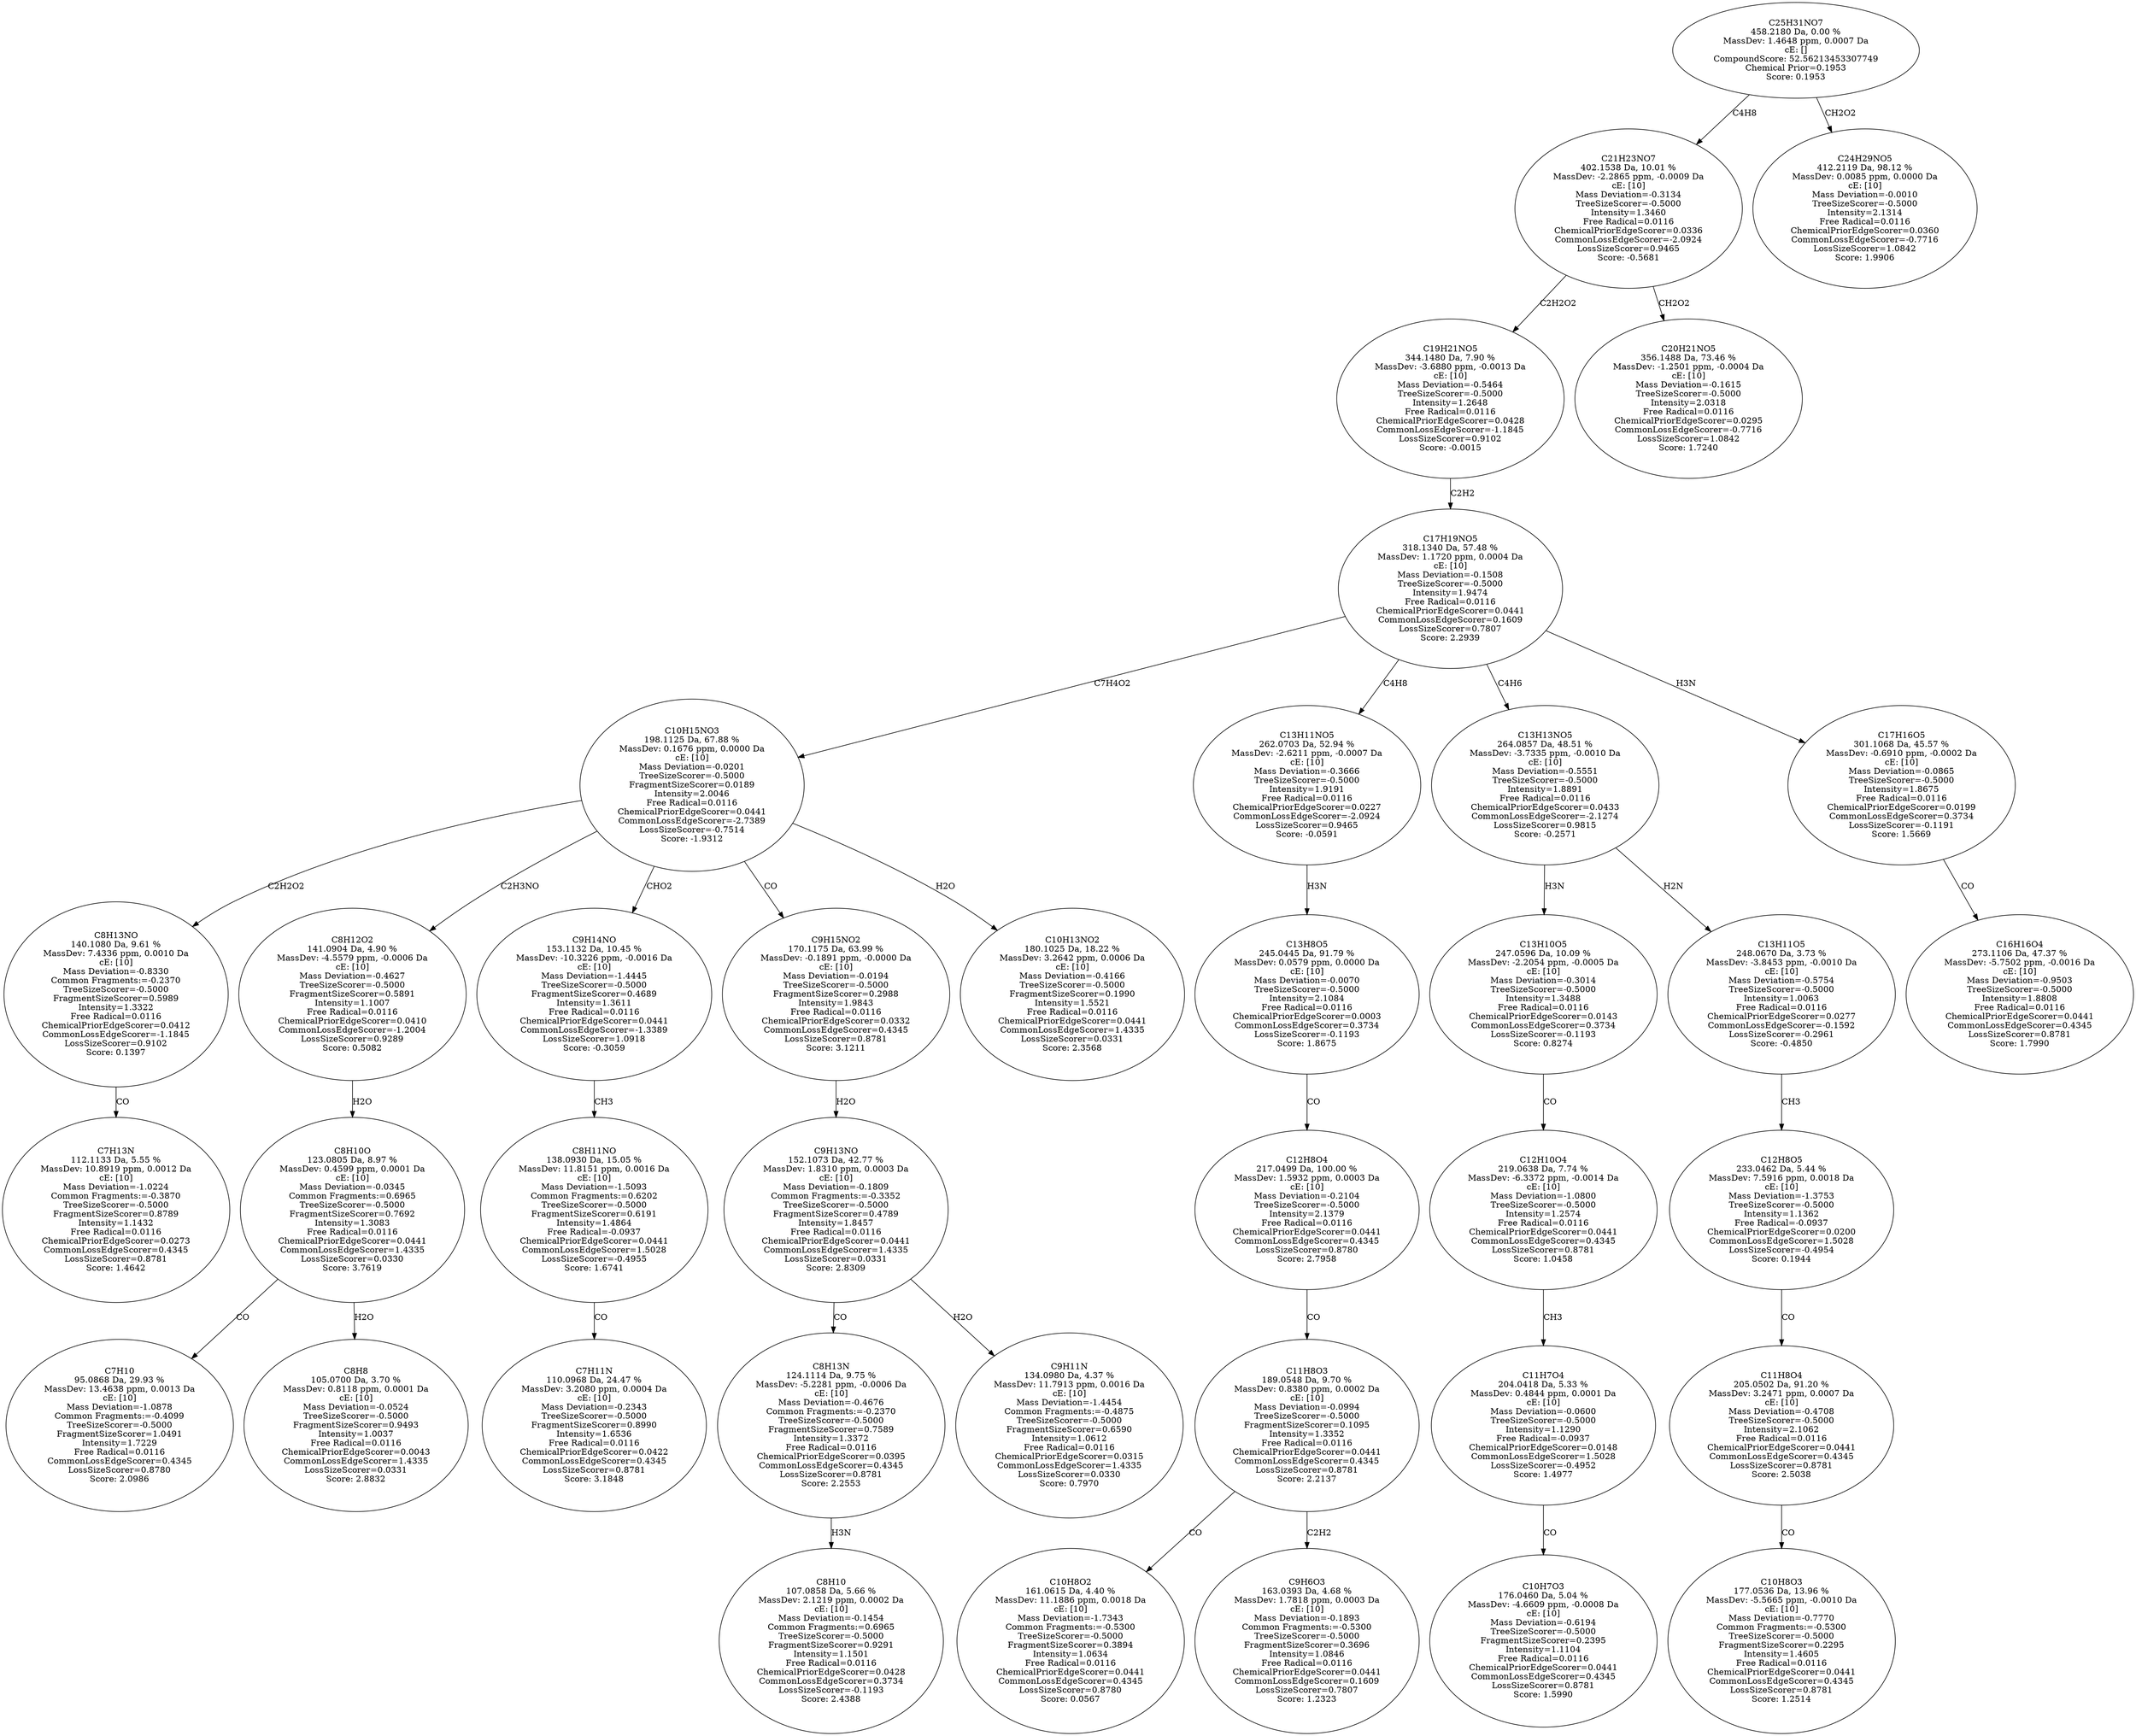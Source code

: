 strict digraph {
v1 [label="C7H13N\n112.1133 Da, 5.55 %\nMassDev: 10.8919 ppm, 0.0012 Da\ncE: [10]\nMass Deviation=-1.0224\nCommon Fragments:=-0.3870\nTreeSizeScorer=-0.5000\nFragmentSizeScorer=0.8789\nIntensity=1.1432\nFree Radical=0.0116\nChemicalPriorEdgeScorer=0.0273\nCommonLossEdgeScorer=0.4345\nLossSizeScorer=0.8781\nScore: 1.4642"];
v2 [label="C8H13NO\n140.1080 Da, 9.61 %\nMassDev: 7.4336 ppm, 0.0010 Da\ncE: [10]\nMass Deviation=-0.8330\nCommon Fragments:=-0.2370\nTreeSizeScorer=-0.5000\nFragmentSizeScorer=0.5989\nIntensity=1.3322\nFree Radical=0.0116\nChemicalPriorEdgeScorer=0.0412\nCommonLossEdgeScorer=-1.1845\nLossSizeScorer=0.9102\nScore: 0.1397"];
v3 [label="C7H10\n95.0868 Da, 29.93 %\nMassDev: 13.4638 ppm, 0.0013 Da\ncE: [10]\nMass Deviation=-1.0878\nCommon Fragments:=-0.4099\nTreeSizeScorer=-0.5000\nFragmentSizeScorer=1.0491\nIntensity=1.7229\nFree Radical=0.0116\nCommonLossEdgeScorer=0.4345\nLossSizeScorer=0.8780\nScore: 2.0986"];
v4 [label="C8H8\n105.0700 Da, 3.70 %\nMassDev: 0.8118 ppm, 0.0001 Da\ncE: [10]\nMass Deviation=-0.0524\nTreeSizeScorer=-0.5000\nFragmentSizeScorer=0.9493\nIntensity=1.0037\nFree Radical=0.0116\nChemicalPriorEdgeScorer=0.0043\nCommonLossEdgeScorer=1.4335\nLossSizeScorer=0.0331\nScore: 2.8832"];
v5 [label="C8H10O\n123.0805 Da, 8.97 %\nMassDev: 0.4599 ppm, 0.0001 Da\ncE: [10]\nMass Deviation=-0.0345\nCommon Fragments:=0.6965\nTreeSizeScorer=-0.5000\nFragmentSizeScorer=0.7692\nIntensity=1.3083\nFree Radical=0.0116\nChemicalPriorEdgeScorer=0.0441\nCommonLossEdgeScorer=1.4335\nLossSizeScorer=0.0330\nScore: 3.7619"];
v6 [label="C8H12O2\n141.0904 Da, 4.90 %\nMassDev: -4.5579 ppm, -0.0006 Da\ncE: [10]\nMass Deviation=-0.4627\nTreeSizeScorer=-0.5000\nFragmentSizeScorer=0.5891\nIntensity=1.1007\nFree Radical=0.0116\nChemicalPriorEdgeScorer=0.0410\nCommonLossEdgeScorer=-1.2004\nLossSizeScorer=0.9289\nScore: 0.5082"];
v7 [label="C7H11N\n110.0968 Da, 24.47 %\nMassDev: 3.2080 ppm, 0.0004 Da\ncE: [10]\nMass Deviation=-0.2343\nTreeSizeScorer=-0.5000\nFragmentSizeScorer=0.8990\nIntensity=1.6536\nFree Radical=0.0116\nChemicalPriorEdgeScorer=0.0422\nCommonLossEdgeScorer=0.4345\nLossSizeScorer=0.8781\nScore: 3.1848"];
v8 [label="C8H11NO\n138.0930 Da, 15.05 %\nMassDev: 11.8151 ppm, 0.0016 Da\ncE: [10]\nMass Deviation=-1.5093\nCommon Fragments:=0.6202\nTreeSizeScorer=-0.5000\nFragmentSizeScorer=0.6191\nIntensity=1.4864\nFree Radical=-0.0937\nChemicalPriorEdgeScorer=0.0441\nCommonLossEdgeScorer=1.5028\nLossSizeScorer=-0.4955\nScore: 1.6741"];
v9 [label="C9H14NO\n153.1132 Da, 10.45 %\nMassDev: -10.3226 ppm, -0.0016 Da\ncE: [10]\nMass Deviation=-1.4445\nTreeSizeScorer=-0.5000\nFragmentSizeScorer=0.4689\nIntensity=1.3611\nFree Radical=0.0116\nChemicalPriorEdgeScorer=0.0441\nCommonLossEdgeScorer=-1.3389\nLossSizeScorer=1.0918\nScore: -0.3059"];
v10 [label="C8H10\n107.0858 Da, 5.66 %\nMassDev: 2.1219 ppm, 0.0002 Da\ncE: [10]\nMass Deviation=-0.1454\nCommon Fragments:=0.6965\nTreeSizeScorer=-0.5000\nFragmentSizeScorer=0.9291\nIntensity=1.1501\nFree Radical=0.0116\nChemicalPriorEdgeScorer=0.0428\nCommonLossEdgeScorer=0.3734\nLossSizeScorer=-0.1193\nScore: 2.4388"];
v11 [label="C8H13N\n124.1114 Da, 9.75 %\nMassDev: -5.2281 ppm, -0.0006 Da\ncE: [10]\nMass Deviation=-0.4676\nCommon Fragments:=-0.2370\nTreeSizeScorer=-0.5000\nFragmentSizeScorer=0.7589\nIntensity=1.3372\nFree Radical=0.0116\nChemicalPriorEdgeScorer=0.0395\nCommonLossEdgeScorer=0.4345\nLossSizeScorer=0.8781\nScore: 2.2553"];
v12 [label="C9H11N\n134.0980 Da, 4.37 %\nMassDev: 11.7913 ppm, 0.0016 Da\ncE: [10]\nMass Deviation=-1.4454\nCommon Fragments:=-0.4875\nTreeSizeScorer=-0.5000\nFragmentSizeScorer=0.6590\nIntensity=1.0612\nFree Radical=0.0116\nChemicalPriorEdgeScorer=0.0315\nCommonLossEdgeScorer=1.4335\nLossSizeScorer=0.0330\nScore: 0.7970"];
v13 [label="C9H13NO\n152.1073 Da, 42.77 %\nMassDev: 1.8310 ppm, 0.0003 Da\ncE: [10]\nMass Deviation=-0.1809\nCommon Fragments:=-0.3352\nTreeSizeScorer=-0.5000\nFragmentSizeScorer=0.4789\nIntensity=1.8457\nFree Radical=0.0116\nChemicalPriorEdgeScorer=0.0441\nCommonLossEdgeScorer=1.4335\nLossSizeScorer=0.0331\nScore: 2.8309"];
v14 [label="C9H15NO2\n170.1175 Da, 63.99 %\nMassDev: -0.1891 ppm, -0.0000 Da\ncE: [10]\nMass Deviation=-0.0194\nTreeSizeScorer=-0.5000\nFragmentSizeScorer=0.2988\nIntensity=1.9843\nFree Radical=0.0116\nChemicalPriorEdgeScorer=0.0332\nCommonLossEdgeScorer=0.4345\nLossSizeScorer=0.8781\nScore: 3.1211"];
v15 [label="C10H13NO2\n180.1025 Da, 18.22 %\nMassDev: 3.2642 ppm, 0.0006 Da\ncE: [10]\nMass Deviation=-0.4166\nTreeSizeScorer=-0.5000\nFragmentSizeScorer=0.1990\nIntensity=1.5521\nFree Radical=0.0116\nChemicalPriorEdgeScorer=0.0441\nCommonLossEdgeScorer=1.4335\nLossSizeScorer=0.0331\nScore: 2.3568"];
v16 [label="C10H15NO3\n198.1125 Da, 67.88 %\nMassDev: 0.1676 ppm, 0.0000 Da\ncE: [10]\nMass Deviation=-0.0201\nTreeSizeScorer=-0.5000\nFragmentSizeScorer=0.0189\nIntensity=2.0046\nFree Radical=0.0116\nChemicalPriorEdgeScorer=0.0441\nCommonLossEdgeScorer=-2.7389\nLossSizeScorer=-0.7514\nScore: -1.9312"];
v17 [label="C10H8O2\n161.0615 Da, 4.40 %\nMassDev: 11.1886 ppm, 0.0018 Da\ncE: [10]\nMass Deviation=-1.7343\nCommon Fragments:=-0.5300\nTreeSizeScorer=-0.5000\nFragmentSizeScorer=0.3894\nIntensity=1.0634\nFree Radical=0.0116\nChemicalPriorEdgeScorer=0.0441\nCommonLossEdgeScorer=0.4345\nLossSizeScorer=0.8780\nScore: 0.0567"];
v18 [label="C9H6O3\n163.0393 Da, 4.68 %\nMassDev: 1.7818 ppm, 0.0003 Da\ncE: [10]\nMass Deviation=-0.1893\nCommon Fragments:=-0.5300\nTreeSizeScorer=-0.5000\nFragmentSizeScorer=0.3696\nIntensity=1.0846\nFree Radical=0.0116\nChemicalPriorEdgeScorer=0.0441\nCommonLossEdgeScorer=0.1609\nLossSizeScorer=0.7807\nScore: 1.2323"];
v19 [label="C11H8O3\n189.0548 Da, 9.70 %\nMassDev: 0.8380 ppm, 0.0002 Da\ncE: [10]\nMass Deviation=-0.0994\nTreeSizeScorer=-0.5000\nFragmentSizeScorer=0.1095\nIntensity=1.3352\nFree Radical=0.0116\nChemicalPriorEdgeScorer=0.0441\nCommonLossEdgeScorer=0.4345\nLossSizeScorer=0.8781\nScore: 2.2137"];
v20 [label="C12H8O4\n217.0499 Da, 100.00 %\nMassDev: 1.5932 ppm, 0.0003 Da\ncE: [10]\nMass Deviation=-0.2104\nTreeSizeScorer=-0.5000\nIntensity=2.1379\nFree Radical=0.0116\nChemicalPriorEdgeScorer=0.0441\nCommonLossEdgeScorer=0.4345\nLossSizeScorer=0.8780\nScore: 2.7958"];
v21 [label="C13H8O5\n245.0445 Da, 91.79 %\nMassDev: 0.0579 ppm, 0.0000 Da\ncE: [10]\nMass Deviation=-0.0070\nTreeSizeScorer=-0.5000\nIntensity=2.1084\nFree Radical=0.0116\nChemicalPriorEdgeScorer=0.0003\nCommonLossEdgeScorer=0.3734\nLossSizeScorer=-0.1193\nScore: 1.8675"];
v22 [label="C13H11NO5\n262.0703 Da, 52.94 %\nMassDev: -2.6211 ppm, -0.0007 Da\ncE: [10]\nMass Deviation=-0.3666\nTreeSizeScorer=-0.5000\nIntensity=1.9191\nFree Radical=0.0116\nChemicalPriorEdgeScorer=0.0227\nCommonLossEdgeScorer=-2.0924\nLossSizeScorer=0.9465\nScore: -0.0591"];
v23 [label="C10H7O3\n176.0460 Da, 5.04 %\nMassDev: -4.6609 ppm, -0.0008 Da\ncE: [10]\nMass Deviation=-0.6194\nTreeSizeScorer=-0.5000\nFragmentSizeScorer=0.2395\nIntensity=1.1104\nFree Radical=0.0116\nChemicalPriorEdgeScorer=0.0441\nCommonLossEdgeScorer=0.4345\nLossSizeScorer=0.8781\nScore: 1.5990"];
v24 [label="C11H7O4\n204.0418 Da, 5.33 %\nMassDev: 0.4844 ppm, 0.0001 Da\ncE: [10]\nMass Deviation=-0.0600\nTreeSizeScorer=-0.5000\nIntensity=1.1290\nFree Radical=-0.0937\nChemicalPriorEdgeScorer=0.0148\nCommonLossEdgeScorer=1.5028\nLossSizeScorer=-0.4952\nScore: 1.4977"];
v25 [label="C12H10O4\n219.0638 Da, 7.74 %\nMassDev: -6.3372 ppm, -0.0014 Da\ncE: [10]\nMass Deviation=-1.0800\nTreeSizeScorer=-0.5000\nIntensity=1.2574\nFree Radical=0.0116\nChemicalPriorEdgeScorer=0.0441\nCommonLossEdgeScorer=0.4345\nLossSizeScorer=0.8781\nScore: 1.0458"];
v26 [label="C13H10O5\n247.0596 Da, 10.09 %\nMassDev: -2.2054 ppm, -0.0005 Da\ncE: [10]\nMass Deviation=-0.3014\nTreeSizeScorer=-0.5000\nIntensity=1.3488\nFree Radical=0.0116\nChemicalPriorEdgeScorer=0.0143\nCommonLossEdgeScorer=0.3734\nLossSizeScorer=-0.1193\nScore: 0.8274"];
v27 [label="C10H8O3\n177.0536 Da, 13.96 %\nMassDev: -5.5665 ppm, -0.0010 Da\ncE: [10]\nMass Deviation=-0.7770\nCommon Fragments:=-0.5300\nTreeSizeScorer=-0.5000\nFragmentSizeScorer=0.2295\nIntensity=1.4605\nFree Radical=0.0116\nChemicalPriorEdgeScorer=0.0441\nCommonLossEdgeScorer=0.4345\nLossSizeScorer=0.8781\nScore: 1.2514"];
v28 [label="C11H8O4\n205.0502 Da, 91.20 %\nMassDev: 3.2471 ppm, 0.0007 Da\ncE: [10]\nMass Deviation=-0.4708\nTreeSizeScorer=-0.5000\nIntensity=2.1062\nFree Radical=0.0116\nChemicalPriorEdgeScorer=0.0441\nCommonLossEdgeScorer=0.4345\nLossSizeScorer=0.8781\nScore: 2.5038"];
v29 [label="C12H8O5\n233.0462 Da, 5.44 %\nMassDev: 7.5916 ppm, 0.0018 Da\ncE: [10]\nMass Deviation=-1.3753\nTreeSizeScorer=-0.5000\nIntensity=1.1362\nFree Radical=-0.0937\nChemicalPriorEdgeScorer=0.0200\nCommonLossEdgeScorer=1.5028\nLossSizeScorer=-0.4954\nScore: 0.1944"];
v30 [label="C13H11O5\n248.0670 Da, 3.73 %\nMassDev: -3.8453 ppm, -0.0010 Da\ncE: [10]\nMass Deviation=-0.5754\nTreeSizeScorer=-0.5000\nIntensity=1.0063\nFree Radical=0.0116\nChemicalPriorEdgeScorer=0.0277\nCommonLossEdgeScorer=-0.1592\nLossSizeScorer=-0.2961\nScore: -0.4850"];
v31 [label="C13H13NO5\n264.0857 Da, 48.51 %\nMassDev: -3.7335 ppm, -0.0010 Da\ncE: [10]\nMass Deviation=-0.5551\nTreeSizeScorer=-0.5000\nIntensity=1.8891\nFree Radical=0.0116\nChemicalPriorEdgeScorer=0.0433\nCommonLossEdgeScorer=-2.1274\nLossSizeScorer=0.9815\nScore: -0.2571"];
v32 [label="C16H16O4\n273.1106 Da, 47.37 %\nMassDev: -5.7502 ppm, -0.0016 Da\ncE: [10]\nMass Deviation=-0.9503\nTreeSizeScorer=-0.5000\nIntensity=1.8808\nFree Radical=0.0116\nChemicalPriorEdgeScorer=0.0441\nCommonLossEdgeScorer=0.4345\nLossSizeScorer=0.8781\nScore: 1.7990"];
v33 [label="C17H16O5\n301.1068 Da, 45.57 %\nMassDev: -0.6910 ppm, -0.0002 Da\ncE: [10]\nMass Deviation=-0.0865\nTreeSizeScorer=-0.5000\nIntensity=1.8675\nFree Radical=0.0116\nChemicalPriorEdgeScorer=0.0199\nCommonLossEdgeScorer=0.3734\nLossSizeScorer=-0.1191\nScore: 1.5669"];
v34 [label="C17H19NO5\n318.1340 Da, 57.48 %\nMassDev: 1.1720 ppm, 0.0004 Da\ncE: [10]\nMass Deviation=-0.1508\nTreeSizeScorer=-0.5000\nIntensity=1.9474\nFree Radical=0.0116\nChemicalPriorEdgeScorer=0.0441\nCommonLossEdgeScorer=0.1609\nLossSizeScorer=0.7807\nScore: 2.2939"];
v35 [label="C19H21NO5\n344.1480 Da, 7.90 %\nMassDev: -3.6880 ppm, -0.0013 Da\ncE: [10]\nMass Deviation=-0.5464\nTreeSizeScorer=-0.5000\nIntensity=1.2648\nFree Radical=0.0116\nChemicalPriorEdgeScorer=0.0428\nCommonLossEdgeScorer=-1.1845\nLossSizeScorer=0.9102\nScore: -0.0015"];
v36 [label="C20H21NO5\n356.1488 Da, 73.46 %\nMassDev: -1.2501 ppm, -0.0004 Da\ncE: [10]\nMass Deviation=-0.1615\nTreeSizeScorer=-0.5000\nIntensity=2.0318\nFree Radical=0.0116\nChemicalPriorEdgeScorer=0.0295\nCommonLossEdgeScorer=-0.7716\nLossSizeScorer=1.0842\nScore: 1.7240"];
v37 [label="C21H23NO7\n402.1538 Da, 10.01 %\nMassDev: -2.2865 ppm, -0.0009 Da\ncE: [10]\nMass Deviation=-0.3134\nTreeSizeScorer=-0.5000\nIntensity=1.3460\nFree Radical=0.0116\nChemicalPriorEdgeScorer=0.0336\nCommonLossEdgeScorer=-2.0924\nLossSizeScorer=0.9465\nScore: -0.5681"];
v38 [label="C24H29NO5\n412.2119 Da, 98.12 %\nMassDev: 0.0085 ppm, 0.0000 Da\ncE: [10]\nMass Deviation=-0.0010\nTreeSizeScorer=-0.5000\nIntensity=2.1314\nFree Radical=0.0116\nChemicalPriorEdgeScorer=0.0360\nCommonLossEdgeScorer=-0.7716\nLossSizeScorer=1.0842\nScore: 1.9906"];
v39 [label="C25H31NO7\n458.2180 Da, 0.00 %\nMassDev: 1.4648 ppm, 0.0007 Da\ncE: []\nCompoundScore: 52.56213453307749\nChemical Prior=0.1953\nScore: 0.1953"];
v2 -> v1 [label="CO"];
v16 -> v2 [label="C2H2O2"];
v5 -> v3 [label="CO"];
v5 -> v4 [label="H2O"];
v6 -> v5 [label="H2O"];
v16 -> v6 [label="C2H3NO"];
v8 -> v7 [label="CO"];
v9 -> v8 [label="CH3"];
v16 -> v9 [label="CHO2"];
v11 -> v10 [label="H3N"];
v13 -> v11 [label="CO"];
v13 -> v12 [label="H2O"];
v14 -> v13 [label="H2O"];
v16 -> v14 [label="CO"];
v16 -> v15 [label="H2O"];
v34 -> v16 [label="C7H4O2"];
v19 -> v17 [label="CO"];
v19 -> v18 [label="C2H2"];
v20 -> v19 [label="CO"];
v21 -> v20 [label="CO"];
v22 -> v21 [label="H3N"];
v34 -> v22 [label="C4H8"];
v24 -> v23 [label="CO"];
v25 -> v24 [label="CH3"];
v26 -> v25 [label="CO"];
v31 -> v26 [label="H3N"];
v28 -> v27 [label="CO"];
v29 -> v28 [label="CO"];
v30 -> v29 [label="CH3"];
v31 -> v30 [label="H2N"];
v34 -> v31 [label="C4H6"];
v33 -> v32 [label="CO"];
v34 -> v33 [label="H3N"];
v35 -> v34 [label="C2H2"];
v37 -> v35 [label="C2H2O2"];
v37 -> v36 [label="CH2O2"];
v39 -> v37 [label="C4H8"];
v39 -> v38 [label="CH2O2"];
}